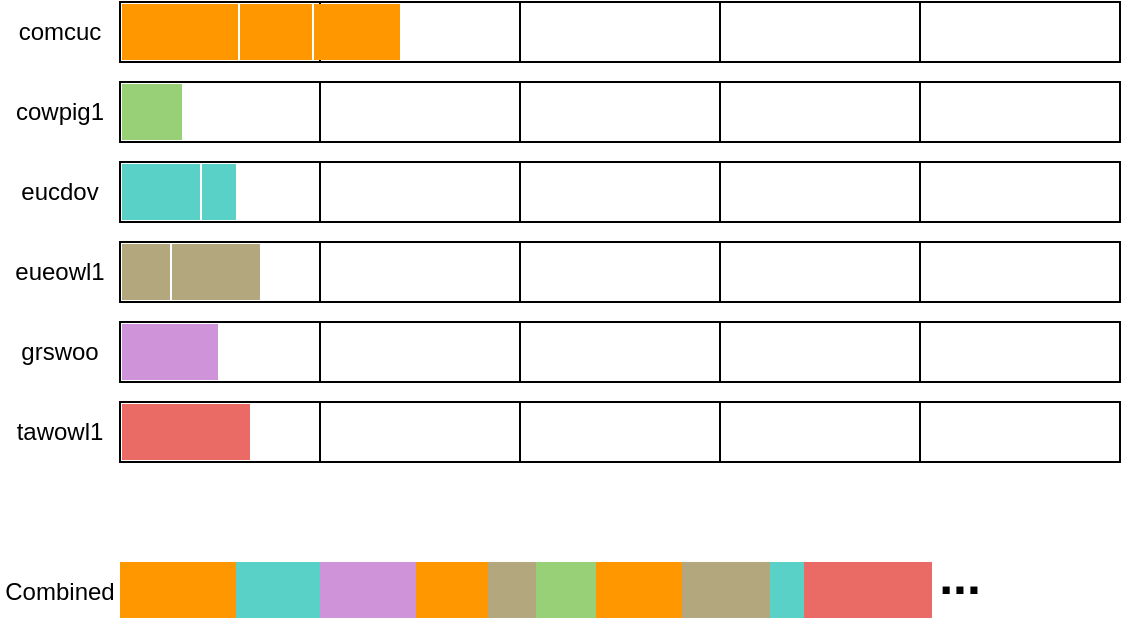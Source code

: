 <mxfile version="20.3.0" type="device"><diagram id="ff_nYueYClUuN32Cypbv" name="Page-1"><mxGraphModel dx="918" dy="901" grid="1" gridSize="10" guides="1" tooltips="1" connect="1" arrows="1" fold="1" page="1" pageScale="1" pageWidth="827" pageHeight="1169" math="0" shadow="0"><root><mxCell id="0"/><mxCell id="1" parent="0"/><mxCell id="TwtKIUazHWXMZkVc9Dt0-1" value="" style="rounded=0;whiteSpace=wrap;html=1;" vertex="1" parent="1"><mxGeometry x="120" y="40" width="100" height="30" as="geometry"/></mxCell><mxCell id="TwtKIUazHWXMZkVc9Dt0-2" value="comcuc" style="text;html=1;strokeColor=none;fillColor=none;align=center;verticalAlign=middle;whiteSpace=wrap;rounded=0;" vertex="1" parent="1"><mxGeometry x="60" y="40" width="60" height="30" as="geometry"/></mxCell><mxCell id="TwtKIUazHWXMZkVc9Dt0-3" value="" style="rounded=0;whiteSpace=wrap;html=1;" vertex="1" parent="1"><mxGeometry x="220" y="40" width="100" height="30" as="geometry"/></mxCell><mxCell id="TwtKIUazHWXMZkVc9Dt0-4" value="" style="rounded=0;whiteSpace=wrap;html=1;" vertex="1" parent="1"><mxGeometry x="320" y="40" width="100" height="30" as="geometry"/></mxCell><mxCell id="TwtKIUazHWXMZkVc9Dt0-5" value="" style="rounded=0;whiteSpace=wrap;html=1;" vertex="1" parent="1"><mxGeometry x="420" y="40" width="100" height="30" as="geometry"/></mxCell><mxCell id="TwtKIUazHWXMZkVc9Dt0-6" value="" style="rounded=0;whiteSpace=wrap;html=1;" vertex="1" parent="1"><mxGeometry x="520" y="40" width="100" height="30" as="geometry"/></mxCell><mxCell id="TwtKIUazHWXMZkVc9Dt0-7" value="" style="rounded=0;whiteSpace=wrap;html=1;" vertex="1" parent="1"><mxGeometry x="120" y="80" width="100" height="30" as="geometry"/></mxCell><mxCell id="TwtKIUazHWXMZkVc9Dt0-8" value="cowpig1" style="text;html=1;strokeColor=none;fillColor=none;align=center;verticalAlign=middle;whiteSpace=wrap;rounded=0;" vertex="1" parent="1"><mxGeometry x="60" y="80" width="60" height="30" as="geometry"/></mxCell><mxCell id="TwtKIUazHWXMZkVc9Dt0-9" value="" style="rounded=0;whiteSpace=wrap;html=1;" vertex="1" parent="1"><mxGeometry x="220" y="80" width="100" height="30" as="geometry"/></mxCell><mxCell id="TwtKIUazHWXMZkVc9Dt0-10" value="" style="rounded=0;whiteSpace=wrap;html=1;" vertex="1" parent="1"><mxGeometry x="320" y="80" width="100" height="30" as="geometry"/></mxCell><mxCell id="TwtKIUazHWXMZkVc9Dt0-11" value="" style="rounded=0;whiteSpace=wrap;html=1;" vertex="1" parent="1"><mxGeometry x="420" y="80" width="100" height="30" as="geometry"/></mxCell><mxCell id="TwtKIUazHWXMZkVc9Dt0-12" value="" style="rounded=0;whiteSpace=wrap;html=1;" vertex="1" parent="1"><mxGeometry x="520" y="80" width="100" height="30" as="geometry"/></mxCell><mxCell id="TwtKIUazHWXMZkVc9Dt0-13" value="" style="rounded=0;whiteSpace=wrap;html=1;" vertex="1" parent="1"><mxGeometry x="120" y="120" width="100" height="30" as="geometry"/></mxCell><mxCell id="TwtKIUazHWXMZkVc9Dt0-14" value="eucdov" style="text;html=1;strokeColor=none;fillColor=none;align=center;verticalAlign=middle;whiteSpace=wrap;rounded=0;" vertex="1" parent="1"><mxGeometry x="60" y="120" width="60" height="30" as="geometry"/></mxCell><mxCell id="TwtKIUazHWXMZkVc9Dt0-15" value="" style="rounded=0;whiteSpace=wrap;html=1;" vertex="1" parent="1"><mxGeometry x="220" y="120" width="100" height="30" as="geometry"/></mxCell><mxCell id="TwtKIUazHWXMZkVc9Dt0-16" value="" style="rounded=0;whiteSpace=wrap;html=1;" vertex="1" parent="1"><mxGeometry x="320" y="120" width="100" height="30" as="geometry"/></mxCell><mxCell id="TwtKIUazHWXMZkVc9Dt0-17" value="" style="rounded=0;whiteSpace=wrap;html=1;" vertex="1" parent="1"><mxGeometry x="420" y="120" width="100" height="30" as="geometry"/></mxCell><mxCell id="TwtKIUazHWXMZkVc9Dt0-18" value="" style="rounded=0;whiteSpace=wrap;html=1;" vertex="1" parent="1"><mxGeometry x="520" y="120" width="100" height="30" as="geometry"/></mxCell><mxCell id="TwtKIUazHWXMZkVc9Dt0-19" value="" style="rounded=0;whiteSpace=wrap;html=1;" vertex="1" parent="1"><mxGeometry x="120" y="160" width="100" height="30" as="geometry"/></mxCell><mxCell id="TwtKIUazHWXMZkVc9Dt0-20" value="eueowl1" style="text;html=1;strokeColor=none;fillColor=none;align=center;verticalAlign=middle;whiteSpace=wrap;rounded=0;" vertex="1" parent="1"><mxGeometry x="60" y="160" width="60" height="30" as="geometry"/></mxCell><mxCell id="TwtKIUazHWXMZkVc9Dt0-21" value="" style="rounded=0;whiteSpace=wrap;html=1;" vertex="1" parent="1"><mxGeometry x="220" y="160" width="100" height="30" as="geometry"/></mxCell><mxCell id="TwtKIUazHWXMZkVc9Dt0-22" value="" style="rounded=0;whiteSpace=wrap;html=1;" vertex="1" parent="1"><mxGeometry x="320" y="160" width="100" height="30" as="geometry"/></mxCell><mxCell id="TwtKIUazHWXMZkVc9Dt0-23" value="" style="rounded=0;whiteSpace=wrap;html=1;" vertex="1" parent="1"><mxGeometry x="420" y="160" width="100" height="30" as="geometry"/></mxCell><mxCell id="TwtKIUazHWXMZkVc9Dt0-24" value="" style="rounded=0;whiteSpace=wrap;html=1;" vertex="1" parent="1"><mxGeometry x="520" y="160" width="100" height="30" as="geometry"/></mxCell><mxCell id="TwtKIUazHWXMZkVc9Dt0-25" value="" style="rounded=0;whiteSpace=wrap;html=1;" vertex="1" parent="1"><mxGeometry x="120" y="200" width="100" height="30" as="geometry"/></mxCell><mxCell id="TwtKIUazHWXMZkVc9Dt0-26" value="grswoo" style="text;html=1;strokeColor=none;fillColor=none;align=center;verticalAlign=middle;whiteSpace=wrap;rounded=0;" vertex="1" parent="1"><mxGeometry x="60" y="200" width="60" height="30" as="geometry"/></mxCell><mxCell id="TwtKIUazHWXMZkVc9Dt0-27" value="" style="rounded=0;whiteSpace=wrap;html=1;" vertex="1" parent="1"><mxGeometry x="220" y="200" width="100" height="30" as="geometry"/></mxCell><mxCell id="TwtKIUazHWXMZkVc9Dt0-28" value="" style="rounded=0;whiteSpace=wrap;html=1;" vertex="1" parent="1"><mxGeometry x="320" y="200" width="100" height="30" as="geometry"/></mxCell><mxCell id="TwtKIUazHWXMZkVc9Dt0-29" value="" style="rounded=0;whiteSpace=wrap;html=1;" vertex="1" parent="1"><mxGeometry x="420" y="200" width="100" height="30" as="geometry"/></mxCell><mxCell id="TwtKIUazHWXMZkVc9Dt0-30" value="" style="rounded=0;whiteSpace=wrap;html=1;" vertex="1" parent="1"><mxGeometry x="520" y="200" width="100" height="30" as="geometry"/></mxCell><mxCell id="TwtKIUazHWXMZkVc9Dt0-31" value="" style="rounded=0;whiteSpace=wrap;html=1;" vertex="1" parent="1"><mxGeometry x="120" y="240" width="100" height="30" as="geometry"/></mxCell><mxCell id="TwtKIUazHWXMZkVc9Dt0-32" value="tawowl1" style="text;html=1;strokeColor=none;fillColor=none;align=center;verticalAlign=middle;whiteSpace=wrap;rounded=0;" vertex="1" parent="1"><mxGeometry x="60" y="240" width="60" height="30" as="geometry"/></mxCell><mxCell id="TwtKIUazHWXMZkVc9Dt0-33" value="" style="rounded=0;whiteSpace=wrap;html=1;" vertex="1" parent="1"><mxGeometry x="220" y="240" width="100" height="30" as="geometry"/></mxCell><mxCell id="TwtKIUazHWXMZkVc9Dt0-34" value="" style="rounded=0;whiteSpace=wrap;html=1;" vertex="1" parent="1"><mxGeometry x="320" y="240" width="100" height="30" as="geometry"/></mxCell><mxCell id="TwtKIUazHWXMZkVc9Dt0-35" value="" style="rounded=0;whiteSpace=wrap;html=1;" vertex="1" parent="1"><mxGeometry x="420" y="240" width="100" height="30" as="geometry"/></mxCell><mxCell id="TwtKIUazHWXMZkVc9Dt0-36" value="" style="rounded=0;whiteSpace=wrap;html=1;" vertex="1" parent="1"><mxGeometry x="520" y="240" width="100" height="30" as="geometry"/></mxCell><mxCell id="TwtKIUazHWXMZkVc9Dt0-37" value="" style="rounded=0;whiteSpace=wrap;html=1;strokeColor=none;fillColor=#FF9800;" vertex="1" parent="1"><mxGeometry x="121" y="41" width="58" height="28" as="geometry"/></mxCell><mxCell id="TwtKIUazHWXMZkVc9Dt0-38" value="Combined" style="text;html=1;strokeColor=none;fillColor=none;align=center;verticalAlign=middle;whiteSpace=wrap;rounded=0;" vertex="1" parent="1"><mxGeometry x="60" y="320" width="60" height="30" as="geometry"/></mxCell><mxCell id="TwtKIUazHWXMZkVc9Dt0-39" value="" style="rounded=0;whiteSpace=wrap;html=1;strokeColor=none;fillColor=#FF9800;" vertex="1" parent="1"><mxGeometry x="120" y="320" width="58" height="28" as="geometry"/></mxCell><mxCell id="TwtKIUazHWXMZkVc9Dt0-40" value="" style="rounded=0;whiteSpace=wrap;html=1;strokeColor=none;fillColor=#59D1C6;" vertex="1" parent="1"><mxGeometry x="121" y="121" width="39" height="28" as="geometry"/></mxCell><mxCell id="TwtKIUazHWXMZkVc9Dt0-41" value="" style="rounded=0;whiteSpace=wrap;html=1;strokeColor=none;fillColor=#59D1C6;" vertex="1" parent="1"><mxGeometry x="178" y="320" width="42" height="28" as="geometry"/></mxCell><mxCell id="TwtKIUazHWXMZkVc9Dt0-42" value="" style="rounded=0;whiteSpace=wrap;html=1;strokeColor=none;fillColor=#CE93D8;" vertex="1" parent="1"><mxGeometry x="121" y="201" width="48" height="28" as="geometry"/></mxCell><mxCell id="TwtKIUazHWXMZkVc9Dt0-43" value="" style="rounded=0;whiteSpace=wrap;html=1;strokeColor=none;fillColor=#CE93D8;" vertex="1" parent="1"><mxGeometry x="220" y="320" width="48" height="28" as="geometry"/></mxCell><mxCell id="TwtKIUazHWXMZkVc9Dt0-44" value="" style="rounded=0;whiteSpace=wrap;html=1;strokeColor=none;fillColor=#FF9800;" vertex="1" parent="1"><mxGeometry x="180" y="41" width="36" height="28" as="geometry"/></mxCell><mxCell id="TwtKIUazHWXMZkVc9Dt0-45" value="" style="rounded=0;whiteSpace=wrap;html=1;strokeColor=none;fillColor=#FF9800;" vertex="1" parent="1"><mxGeometry x="268" y="320" width="36" height="28" as="geometry"/></mxCell><mxCell id="TwtKIUazHWXMZkVc9Dt0-46" value="" style="rounded=0;whiteSpace=wrap;html=1;strokeColor=none;fillColor=#B3A77D;" vertex="1" parent="1"><mxGeometry x="121" y="161" width="24" height="28" as="geometry"/></mxCell><mxCell id="TwtKIUazHWXMZkVc9Dt0-47" value="" style="rounded=0;whiteSpace=wrap;html=1;strokeColor=none;fillColor=#B3A77D;" vertex="1" parent="1"><mxGeometry x="304" y="320" width="24" height="28" as="geometry"/></mxCell><mxCell id="TwtKIUazHWXMZkVc9Dt0-48" value="" style="rounded=0;whiteSpace=wrap;html=1;strokeColor=none;fillColor=#FF9800;" vertex="1" parent="1"><mxGeometry x="217" y="41" width="43" height="28" as="geometry"/></mxCell><mxCell id="TwtKIUazHWXMZkVc9Dt0-50" value="" style="rounded=0;whiteSpace=wrap;html=1;strokeColor=none;fillColor=#FF9800;" vertex="1" parent="1"><mxGeometry x="358" y="320" width="43" height="28" as="geometry"/></mxCell><mxCell id="TwtKIUazHWXMZkVc9Dt0-51" value="" style="rounded=0;whiteSpace=wrap;html=1;strokeColor=none;fillColor=#B3A77D;" vertex="1" parent="1"><mxGeometry x="146" y="161" width="44" height="28" as="geometry"/></mxCell><mxCell id="TwtKIUazHWXMZkVc9Dt0-52" value="" style="rounded=0;whiteSpace=wrap;html=1;strokeColor=none;fillColor=#B3A77D;" vertex="1" parent="1"><mxGeometry x="401" y="320" width="44" height="28" as="geometry"/></mxCell><mxCell id="TwtKIUazHWXMZkVc9Dt0-53" value="" style="rounded=0;whiteSpace=wrap;html=1;strokeColor=none;fillColor=#59D1C6;" vertex="1" parent="1"><mxGeometry x="161" y="121" width="17" height="28" as="geometry"/></mxCell><mxCell id="TwtKIUazHWXMZkVc9Dt0-54" value="" style="rounded=0;whiteSpace=wrap;html=1;strokeColor=none;fillColor=#59D1C6;" vertex="1" parent="1"><mxGeometry x="445" y="320" width="17" height="28" as="geometry"/></mxCell><mxCell id="TwtKIUazHWXMZkVc9Dt0-55" value="" style="rounded=0;whiteSpace=wrap;html=1;strokeColor=none;fillColor=#EA6B66;" vertex="1" parent="1"><mxGeometry x="121" y="241" width="64" height="28" as="geometry"/></mxCell><mxCell id="TwtKIUazHWXMZkVc9Dt0-56" value="" style="rounded=0;whiteSpace=wrap;html=1;strokeColor=none;fillColor=#EA6B66;" vertex="1" parent="1"><mxGeometry x="462" y="320" width="64" height="28" as="geometry"/></mxCell><mxCell id="TwtKIUazHWXMZkVc9Dt0-57" value="" style="rounded=0;whiteSpace=wrap;html=1;strokeColor=none;fillColor=#97D077;" vertex="1" parent="1"><mxGeometry x="121" y="81" width="30" height="28" as="geometry"/></mxCell><mxCell id="TwtKIUazHWXMZkVc9Dt0-58" value="" style="rounded=0;whiteSpace=wrap;html=1;strokeColor=none;fillColor=#97D077;" vertex="1" parent="1"><mxGeometry x="328" y="320" width="30" height="28" as="geometry"/></mxCell><mxCell id="TwtKIUazHWXMZkVc9Dt0-59" value="&lt;font size=&quot;1&quot; style=&quot;&quot;&gt;&lt;b style=&quot;font-size: 25px;&quot;&gt;...&lt;/b&gt;&lt;/font&gt;" style="text;html=1;strokeColor=none;fillColor=none;align=center;verticalAlign=middle;whiteSpace=wrap;rounded=0;" vertex="1" parent="1"><mxGeometry x="510" y="311" width="60" height="30" as="geometry"/></mxCell></root></mxGraphModel></diagram></mxfile>